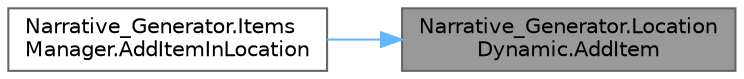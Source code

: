 digraph "Narrative_Generator.LocationDynamic.AddItem"
{
 // LATEX_PDF_SIZE
  bgcolor="transparent";
  edge [fontname=Helvetica,fontsize=10,labelfontname=Helvetica,labelfontsize=10];
  node [fontname=Helvetica,fontsize=10,shape=box,height=0.2,width=0.4];
  rankdir="RL";
  Node1 [label="Narrative_Generator.Location\lDynamic.AddItem",height=0.2,width=0.4,color="gray40", fillcolor="grey60", style="filled", fontcolor="black",tooltip="Adds the specified item to the list of items in this location."];
  Node1 -> Node2 [dir="back",color="steelblue1",style="solid"];
  Node2 [label="Narrative_Generator.Items\lManager.AddItemInLocation",height=0.2,width=0.4,color="grey40", fillcolor="white", style="filled",URL="$class_narrative___generator_1_1_items_manager.html#af6be389513f37110c1cd3cf855fa6b13",tooltip="A method that adds the specified item to the specified location."];
}
